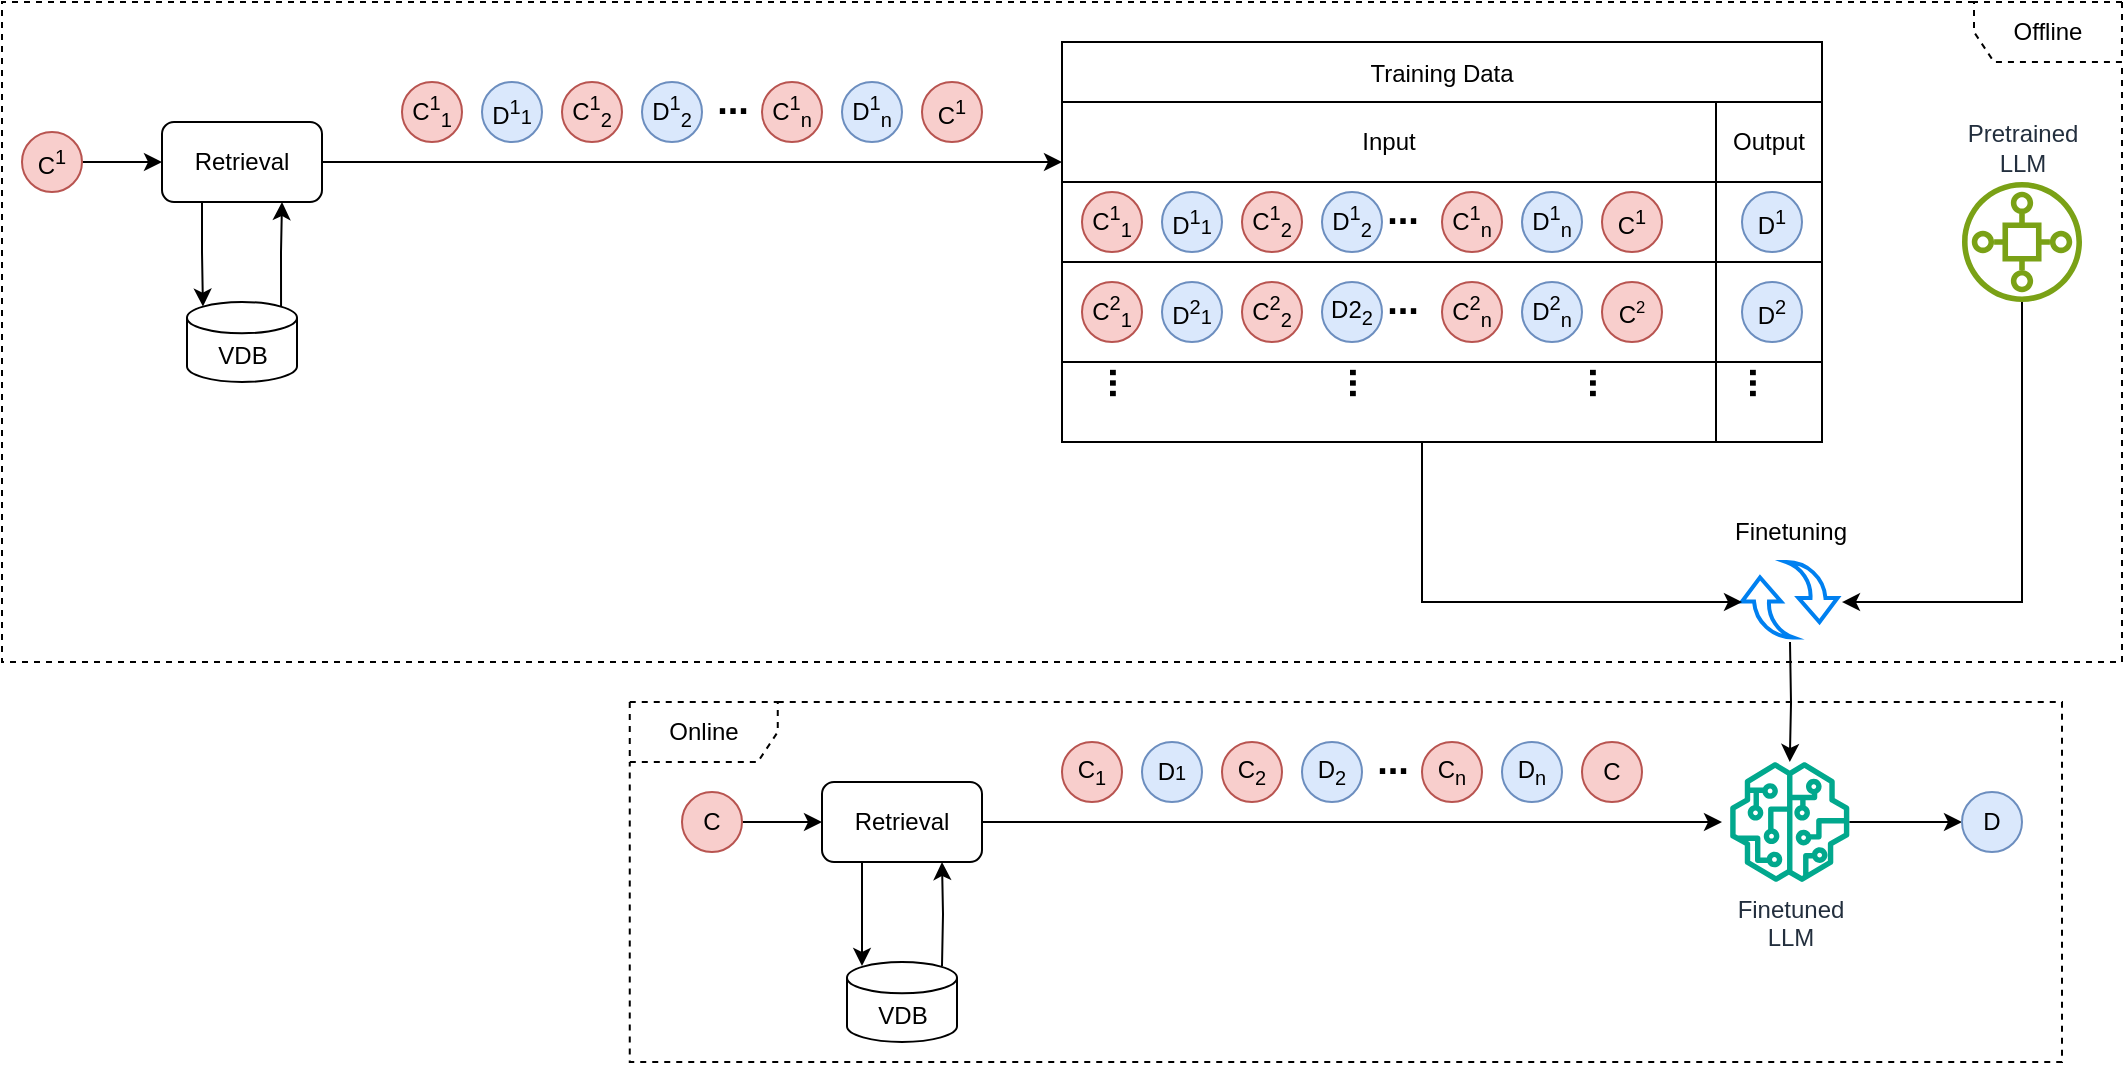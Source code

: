 <mxfile version="25.0.3">
  <diagram name="Page-1" id="-Hd6Si_IjfsiiolitIWK">
    <mxGraphModel dx="1951" dy="1074" grid="1" gridSize="10" guides="1" tooltips="1" connect="1" arrows="1" fold="1" page="1" pageScale="1" pageWidth="850" pageHeight="1100" math="0" shadow="0">
      <root>
        <mxCell id="0" />
        <mxCell id="1" parent="0" />
        <mxCell id="XonXQQ8sFQjfn5fXN3I9-1" style="edgeStyle=orthogonalEdgeStyle;rounded=0;orthogonalLoop=1;jettySize=auto;html=1;" edge="1" parent="1" source="XonXQQ8sFQjfn5fXN3I9-2">
          <mxGeometry relative="1" as="geometry">
            <mxPoint x="750" y="260" as="targetPoint" />
          </mxGeometry>
        </mxCell>
        <mxCell id="XonXQQ8sFQjfn5fXN3I9-2" value="Retrieval" style="rounded=1;whiteSpace=wrap;html=1;" vertex="1" parent="1">
          <mxGeometry x="300" y="240" width="80" height="40" as="geometry" />
        </mxCell>
        <mxCell id="XonXQQ8sFQjfn5fXN3I9-3" style="edgeStyle=orthogonalEdgeStyle;rounded=0;orthogonalLoop=1;jettySize=auto;html=1;exitX=0.855;exitY=0;exitDx=0;exitDy=2.272;exitPerimeter=0;entryX=0.75;entryY=1;entryDx=0;entryDy=0;" edge="1" parent="1" source="XonXQQ8sFQjfn5fXN3I9-4" target="XonXQQ8sFQjfn5fXN3I9-2">
          <mxGeometry relative="1" as="geometry" />
        </mxCell>
        <mxCell id="XonXQQ8sFQjfn5fXN3I9-4" value="VDB" style="shape=cylinder3;whiteSpace=wrap;html=1;boundedLbl=1;backgroundOutline=1;size=7.833;" vertex="1" parent="1">
          <mxGeometry x="312.5" y="330" width="55" height="40" as="geometry" />
        </mxCell>
        <mxCell id="XonXQQ8sFQjfn5fXN3I9-5" style="edgeStyle=orthogonalEdgeStyle;rounded=0;orthogonalLoop=1;jettySize=auto;html=1;entryX=0.145;entryY=0;entryDx=0;entryDy=2.272;entryPerimeter=0;exitX=0.25;exitY=1;exitDx=0;exitDy=0;" edge="1" parent="1" source="XonXQQ8sFQjfn5fXN3I9-2" target="XonXQQ8sFQjfn5fXN3I9-4">
          <mxGeometry relative="1" as="geometry" />
        </mxCell>
        <mxCell id="XonXQQ8sFQjfn5fXN3I9-6" value="" style="edgeStyle=orthogonalEdgeStyle;rounded=0;orthogonalLoop=1;jettySize=auto;html=1;" edge="1" parent="1" source="XonXQQ8sFQjfn5fXN3I9-7" target="XonXQQ8sFQjfn5fXN3I9-2">
          <mxGeometry relative="1" as="geometry" />
        </mxCell>
        <mxCell id="XonXQQ8sFQjfn5fXN3I9-7" value="C&lt;sup&gt;1&lt;/sup&gt;" style="ellipse;whiteSpace=wrap;html=1;aspect=fixed;fillColor=#f8cecc;strokeColor=#b85450;" vertex="1" parent="1">
          <mxGeometry x="230" y="245" width="30" height="30" as="geometry" />
        </mxCell>
        <mxCell id="XonXQQ8sFQjfn5fXN3I9-8" value="C&lt;sup&gt;1&lt;/sup&gt;&lt;sub&gt;1&lt;/sub&gt;" style="ellipse;whiteSpace=wrap;html=1;aspect=fixed;fillColor=#f8cecc;strokeColor=#b85450;" vertex="1" parent="1">
          <mxGeometry x="420" y="220" width="30" height="30" as="geometry" />
        </mxCell>
        <mxCell id="XonXQQ8sFQjfn5fXN3I9-9" value="D&lt;sup&gt;1&lt;/sup&gt;&lt;span style=&quot;font-size: 10px;&quot;&gt;1&lt;/span&gt;" style="ellipse;whiteSpace=wrap;html=1;aspect=fixed;fillColor=#dae8fc;strokeColor=#6c8ebf;" vertex="1" parent="1">
          <mxGeometry x="460" y="220" width="30" height="30" as="geometry" />
        </mxCell>
        <mxCell id="XonXQQ8sFQjfn5fXN3I9-10" value="C&lt;sup&gt;1&lt;/sup&gt;&lt;sub&gt;2&lt;/sub&gt;" style="ellipse;whiteSpace=wrap;html=1;aspect=fixed;fillColor=#f8cecc;strokeColor=#b85450;" vertex="1" parent="1">
          <mxGeometry x="500" y="220" width="30" height="30" as="geometry" />
        </mxCell>
        <mxCell id="XonXQQ8sFQjfn5fXN3I9-11" value="D&lt;sup&gt;1&lt;/sup&gt;&lt;sub&gt;2&lt;/sub&gt;" style="ellipse;whiteSpace=wrap;html=1;aspect=fixed;fillColor=#dae8fc;strokeColor=#6c8ebf;" vertex="1" parent="1">
          <mxGeometry x="540" y="220" width="30" height="30" as="geometry" />
        </mxCell>
        <mxCell id="XonXQQ8sFQjfn5fXN3I9-12" value="C&lt;sup&gt;1&lt;/sup&gt;&lt;sub&gt;n&lt;/sub&gt;" style="ellipse;whiteSpace=wrap;html=1;aspect=fixed;fillColor=#f8cecc;strokeColor=#b85450;" vertex="1" parent="1">
          <mxGeometry x="600" y="220" width="30" height="30" as="geometry" />
        </mxCell>
        <mxCell id="XonXQQ8sFQjfn5fXN3I9-13" value="D&lt;sup&gt;1&lt;/sup&gt;&lt;sub&gt;n&lt;/sub&gt;" style="ellipse;whiteSpace=wrap;html=1;aspect=fixed;fillColor=#dae8fc;strokeColor=#6c8ebf;" vertex="1" parent="1">
          <mxGeometry x="640" y="220" width="30" height="30" as="geometry" />
        </mxCell>
        <mxCell id="XonXQQ8sFQjfn5fXN3I9-14" value="&lt;b&gt;&lt;font style=&quot;font-size: 19px;&quot;&gt;...&lt;/font&gt;&lt;/b&gt;" style="text;html=1;align=center;verticalAlign=middle;resizable=0;points=[];autosize=1;strokeColor=none;fillColor=none;" vertex="1" parent="1">
          <mxGeometry x="565" y="210" width="40" height="40" as="geometry" />
        </mxCell>
        <mxCell id="XonXQQ8sFQjfn5fXN3I9-15" value="C&lt;sup&gt;1&lt;/sup&gt;" style="ellipse;whiteSpace=wrap;html=1;aspect=fixed;fillColor=#f8cecc;strokeColor=#b85450;" vertex="1" parent="1">
          <mxGeometry x="680" y="220" width="30" height="30" as="geometry" />
        </mxCell>
        <mxCell id="XonXQQ8sFQjfn5fXN3I9-16" value="Training Data" style="shape=table;startSize=30;container=1;collapsible=0;childLayout=tableLayout;" vertex="1" parent="1">
          <mxGeometry x="750" y="200" width="380" height="200" as="geometry" />
        </mxCell>
        <mxCell id="XonXQQ8sFQjfn5fXN3I9-17" value="" style="shape=tableRow;horizontal=0;startSize=0;swimlaneHead=0;swimlaneBody=0;strokeColor=inherit;top=0;left=0;bottom=0;right=0;collapsible=0;dropTarget=0;fillColor=none;points=[[0,0.5],[1,0.5]];portConstraint=eastwest;" vertex="1" parent="XonXQQ8sFQjfn5fXN3I9-16">
          <mxGeometry y="30" width="380" height="40" as="geometry" />
        </mxCell>
        <mxCell id="XonXQQ8sFQjfn5fXN3I9-18" value="Input" style="shape=partialRectangle;html=1;whiteSpace=wrap;connectable=0;strokeColor=inherit;overflow=hidden;fillColor=none;top=0;left=0;bottom=0;right=0;pointerEvents=1;" vertex="1" parent="XonXQQ8sFQjfn5fXN3I9-17">
          <mxGeometry width="327" height="40" as="geometry">
            <mxRectangle width="327" height="40" as="alternateBounds" />
          </mxGeometry>
        </mxCell>
        <mxCell id="XonXQQ8sFQjfn5fXN3I9-19" value="Output" style="shape=partialRectangle;html=1;whiteSpace=wrap;connectable=0;strokeColor=inherit;overflow=hidden;fillColor=none;top=0;left=0;bottom=0;right=0;pointerEvents=1;" vertex="1" parent="XonXQQ8sFQjfn5fXN3I9-17">
          <mxGeometry x="327" width="53" height="40" as="geometry">
            <mxRectangle width="53" height="40" as="alternateBounds" />
          </mxGeometry>
        </mxCell>
        <mxCell id="XonXQQ8sFQjfn5fXN3I9-20" value="" style="shape=tableRow;horizontal=0;startSize=0;swimlaneHead=0;swimlaneBody=0;strokeColor=inherit;top=0;left=0;bottom=0;right=0;collapsible=0;dropTarget=0;fillColor=none;points=[[0,0.5],[1,0.5]];portConstraint=eastwest;" vertex="1" parent="XonXQQ8sFQjfn5fXN3I9-16">
          <mxGeometry y="70" width="380" height="40" as="geometry" />
        </mxCell>
        <mxCell id="XonXQQ8sFQjfn5fXN3I9-21" value="" style="shape=partialRectangle;html=1;whiteSpace=wrap;connectable=0;strokeColor=inherit;overflow=hidden;fillColor=none;top=0;left=0;bottom=0;right=0;pointerEvents=1;" vertex="1" parent="XonXQQ8sFQjfn5fXN3I9-20">
          <mxGeometry width="327" height="40" as="geometry">
            <mxRectangle width="327" height="40" as="alternateBounds" />
          </mxGeometry>
        </mxCell>
        <mxCell id="XonXQQ8sFQjfn5fXN3I9-22" value="" style="shape=partialRectangle;html=1;whiteSpace=wrap;connectable=0;strokeColor=inherit;overflow=hidden;fillColor=none;top=0;left=0;bottom=0;right=0;pointerEvents=1;" vertex="1" parent="XonXQQ8sFQjfn5fXN3I9-20">
          <mxGeometry x="327" width="53" height="40" as="geometry">
            <mxRectangle width="53" height="40" as="alternateBounds" />
          </mxGeometry>
        </mxCell>
        <mxCell id="XonXQQ8sFQjfn5fXN3I9-23" value="" style="shape=tableRow;horizontal=0;startSize=0;swimlaneHead=0;swimlaneBody=0;strokeColor=inherit;top=0;left=0;bottom=0;right=0;collapsible=0;dropTarget=0;fillColor=none;points=[[0,0.5],[1,0.5]];portConstraint=eastwest;" vertex="1" parent="XonXQQ8sFQjfn5fXN3I9-16">
          <mxGeometry y="110" width="380" height="50" as="geometry" />
        </mxCell>
        <mxCell id="XonXQQ8sFQjfn5fXN3I9-24" value="" style="shape=partialRectangle;html=1;whiteSpace=wrap;connectable=0;strokeColor=inherit;overflow=hidden;fillColor=none;top=0;left=0;bottom=0;right=0;pointerEvents=1;" vertex="1" parent="XonXQQ8sFQjfn5fXN3I9-23">
          <mxGeometry width="327" height="50" as="geometry">
            <mxRectangle width="327" height="50" as="alternateBounds" />
          </mxGeometry>
        </mxCell>
        <mxCell id="XonXQQ8sFQjfn5fXN3I9-25" value="" style="shape=partialRectangle;html=1;whiteSpace=wrap;connectable=0;strokeColor=inherit;overflow=hidden;fillColor=none;top=0;left=0;bottom=0;right=0;pointerEvents=1;" vertex="1" parent="XonXQQ8sFQjfn5fXN3I9-23">
          <mxGeometry x="327" width="53" height="50" as="geometry">
            <mxRectangle width="53" height="50" as="alternateBounds" />
          </mxGeometry>
        </mxCell>
        <mxCell id="XonXQQ8sFQjfn5fXN3I9-26" value="" style="shape=tableRow;horizontal=0;startSize=0;swimlaneHead=0;swimlaneBody=0;strokeColor=inherit;top=0;left=0;bottom=0;right=0;collapsible=0;dropTarget=0;fillColor=none;points=[[0,0.5],[1,0.5]];portConstraint=eastwest;" vertex="1" parent="XonXQQ8sFQjfn5fXN3I9-16">
          <mxGeometry y="160" width="380" height="40" as="geometry" />
        </mxCell>
        <mxCell id="XonXQQ8sFQjfn5fXN3I9-27" value="" style="shape=partialRectangle;html=1;whiteSpace=wrap;connectable=0;strokeColor=inherit;overflow=hidden;fillColor=none;top=0;left=0;bottom=0;right=0;pointerEvents=1;" vertex="1" parent="XonXQQ8sFQjfn5fXN3I9-26">
          <mxGeometry width="327" height="40" as="geometry">
            <mxRectangle width="327" height="40" as="alternateBounds" />
          </mxGeometry>
        </mxCell>
        <mxCell id="XonXQQ8sFQjfn5fXN3I9-28" value="" style="shape=partialRectangle;html=1;whiteSpace=wrap;connectable=0;strokeColor=inherit;overflow=hidden;fillColor=none;top=0;left=0;bottom=0;right=0;pointerEvents=1;" vertex="1" parent="XonXQQ8sFQjfn5fXN3I9-26">
          <mxGeometry x="327" width="53" height="40" as="geometry">
            <mxRectangle width="53" height="40" as="alternateBounds" />
          </mxGeometry>
        </mxCell>
        <mxCell id="XonXQQ8sFQjfn5fXN3I9-29" value="&lt;b&gt;&lt;font style=&quot;font-size: 19px;&quot;&gt;...&lt;/font&gt;&lt;/b&gt;" style="text;html=1;align=center;verticalAlign=middle;resizable=0;points=[];autosize=1;strokeColor=none;fillColor=none;rotation=90;" vertex="1" parent="1">
          <mxGeometry x="760" y="350" width="40" height="40" as="geometry" />
        </mxCell>
        <mxCell id="XonXQQ8sFQjfn5fXN3I9-30" value="&lt;b&gt;&lt;font style=&quot;font-size: 19px;&quot;&gt;...&lt;/font&gt;&lt;/b&gt;" style="text;html=1;align=center;verticalAlign=middle;resizable=0;points=[];autosize=1;strokeColor=none;fillColor=none;rotation=90;" vertex="1" parent="1">
          <mxGeometry x="880" y="350" width="40" height="40" as="geometry" />
        </mxCell>
        <mxCell id="XonXQQ8sFQjfn5fXN3I9-31" value="&lt;b&gt;&lt;font style=&quot;font-size: 19px;&quot;&gt;...&lt;/font&gt;&lt;/b&gt;" style="text;html=1;align=center;verticalAlign=middle;resizable=0;points=[];autosize=1;strokeColor=none;fillColor=none;rotation=90;" vertex="1" parent="1">
          <mxGeometry x="1080" y="350" width="40" height="40" as="geometry" />
        </mxCell>
        <mxCell id="XonXQQ8sFQjfn5fXN3I9-32" value="&lt;b&gt;&lt;font style=&quot;font-size: 19px;&quot;&gt;...&lt;/font&gt;&lt;/b&gt;" style="text;html=1;align=center;verticalAlign=middle;resizable=0;points=[];autosize=1;strokeColor=none;fillColor=none;rotation=90;" vertex="1" parent="1">
          <mxGeometry x="1000" y="350" width="40" height="40" as="geometry" />
        </mxCell>
        <mxCell id="XonXQQ8sFQjfn5fXN3I9-33" value="D&lt;sup&gt;2&lt;/sup&gt;" style="ellipse;whiteSpace=wrap;html=1;aspect=fixed;fillColor=#dae8fc;strokeColor=#6c8ebf;" vertex="1" parent="1">
          <mxGeometry x="1090" y="320" width="30" height="30" as="geometry" />
        </mxCell>
        <mxCell id="XonXQQ8sFQjfn5fXN3I9-34" value="D&lt;sup&gt;1&lt;/sup&gt;" style="ellipse;whiteSpace=wrap;html=1;aspect=fixed;fillColor=#dae8fc;strokeColor=#6c8ebf;" vertex="1" parent="1">
          <mxGeometry x="1090" y="275" width="30" height="30" as="geometry" />
        </mxCell>
        <mxCell id="XonXQQ8sFQjfn5fXN3I9-35" value="Pretrained&lt;div&gt;LLM&lt;/div&gt;" style="sketch=0;outlineConnect=0;fontColor=#232F3E;gradientColor=none;fillColor=#7AA116;strokeColor=none;dashed=0;verticalLabelPosition=top;verticalAlign=bottom;align=center;html=1;fontSize=12;fontStyle=0;aspect=fixed;pointerEvents=1;shape=mxgraph.aws4.iot_sitewise_asset_model;labelPosition=center;" vertex="1" parent="1">
          <mxGeometry x="1200" y="270" width="60" height="60" as="geometry" />
        </mxCell>
        <mxCell id="XonXQQ8sFQjfn5fXN3I9-36" value="" style="group" vertex="1" connectable="0" parent="1">
          <mxGeometry x="1090" y="460" width="47.75" height="37.75" as="geometry" />
        </mxCell>
        <mxCell id="XonXQQ8sFQjfn5fXN3I9-37" value="" style="html=1;verticalLabelPosition=bottom;align=center;labelBackgroundColor=#ffffff;verticalAlign=top;strokeWidth=2;strokeColor=#0080F0;shadow=0;dashed=0;shape=mxgraph.ios7.icons.back;direction=north;flipV=0;flipH=1;" vertex="1" parent="XonXQQ8sFQjfn5fXN3I9-36">
          <mxGeometry x="22.25" width="25.5" height="30" as="geometry" />
        </mxCell>
        <mxCell id="XonXQQ8sFQjfn5fXN3I9-38" value="" style="html=1;verticalLabelPosition=bottom;align=center;labelBackgroundColor=#ffffff;verticalAlign=top;strokeWidth=2;strokeColor=#0080F0;shadow=0;dashed=0;shape=mxgraph.ios7.icons.back;direction=north;flipV=1;flipH=0;" vertex="1" parent="XonXQQ8sFQjfn5fXN3I9-36">
          <mxGeometry y="7.75" width="25.5" height="30" as="geometry" />
        </mxCell>
        <mxCell id="XonXQQ8sFQjfn5fXN3I9-39" style="edgeStyle=orthogonalEdgeStyle;rounded=0;orthogonalLoop=1;jettySize=auto;html=1;" edge="1" parent="1">
          <mxGeometry relative="1" as="geometry">
            <mxPoint x="1090" y="480" as="targetPoint" />
            <mxPoint x="930" y="400" as="sourcePoint" />
            <Array as="points">
              <mxPoint x="930" y="480" />
            </Array>
          </mxGeometry>
        </mxCell>
        <mxCell id="XonXQQ8sFQjfn5fXN3I9-40" style="edgeStyle=orthogonalEdgeStyle;rounded=0;orthogonalLoop=1;jettySize=auto;html=1;entryX=0.333;entryY=-0.088;entryDx=0;entryDy=0;entryPerimeter=0;" edge="1" parent="1" source="XonXQQ8sFQjfn5fXN3I9-35" target="XonXQQ8sFQjfn5fXN3I9-37">
          <mxGeometry relative="1" as="geometry">
            <Array as="points">
              <mxPoint x="1230" y="480" />
            </Array>
          </mxGeometry>
        </mxCell>
        <mxCell id="XonXQQ8sFQjfn5fXN3I9-41" value="Finetuning" style="text;html=1;align=center;verticalAlign=middle;resizable=0;points=[];autosize=1;strokeColor=none;fillColor=none;" vertex="1" parent="1">
          <mxGeometry x="1073.88" y="430" width="80" height="30" as="geometry" />
        </mxCell>
        <mxCell id="XonXQQ8sFQjfn5fXN3I9-42" value="" style="edgeStyle=orthogonalEdgeStyle;rounded=0;orthogonalLoop=1;jettySize=auto;html=1;" edge="1" parent="1" source="XonXQQ8sFQjfn5fXN3I9-43" target="XonXQQ8sFQjfn5fXN3I9-59">
          <mxGeometry relative="1" as="geometry" />
        </mxCell>
        <mxCell id="XonXQQ8sFQjfn5fXN3I9-43" value="Finetuned&lt;div&gt;LLM&lt;/div&gt;" style="sketch=0;outlineConnect=0;fontColor=#232F3E;gradientColor=none;fillColor=#01A88D;strokeColor=none;dashed=0;verticalLabelPosition=bottom;verticalAlign=top;align=center;html=1;fontSize=12;fontStyle=0;aspect=fixed;pointerEvents=1;shape=mxgraph.aws4.sagemaker_model;" vertex="1" parent="1">
          <mxGeometry x="1083.88" y="560" width="60" height="60" as="geometry" />
        </mxCell>
        <mxCell id="XonXQQ8sFQjfn5fXN3I9-44" style="edgeStyle=orthogonalEdgeStyle;rounded=0;orthogonalLoop=1;jettySize=auto;html=1;" edge="1" parent="1" source="XonXQQ8sFQjfn5fXN3I9-45">
          <mxGeometry relative="1" as="geometry">
            <mxPoint x="1080" y="590" as="targetPoint" />
          </mxGeometry>
        </mxCell>
        <mxCell id="XonXQQ8sFQjfn5fXN3I9-45" value="Retrieval" style="rounded=1;whiteSpace=wrap;html=1;" vertex="1" parent="1">
          <mxGeometry x="630" y="570" width="80" height="40" as="geometry" />
        </mxCell>
        <mxCell id="XonXQQ8sFQjfn5fXN3I9-46" style="edgeStyle=orthogonalEdgeStyle;rounded=0;orthogonalLoop=1;jettySize=auto;html=1;exitX=0.855;exitY=0;exitDx=0;exitDy=2.272;exitPerimeter=0;entryX=0.75;entryY=1;entryDx=0;entryDy=0;" edge="1" parent="1" target="XonXQQ8sFQjfn5fXN3I9-45">
          <mxGeometry relative="1" as="geometry">
            <mxPoint x="690" y="662" as="sourcePoint" />
          </mxGeometry>
        </mxCell>
        <mxCell id="XonXQQ8sFQjfn5fXN3I9-47" style="edgeStyle=orthogonalEdgeStyle;rounded=0;orthogonalLoop=1;jettySize=auto;html=1;entryX=0.145;entryY=0;entryDx=0;entryDy=2.272;entryPerimeter=0;exitX=0.25;exitY=1;exitDx=0;exitDy=0;" edge="1" parent="1" source="XonXQQ8sFQjfn5fXN3I9-45">
          <mxGeometry relative="1" as="geometry">
            <mxPoint x="650" y="662" as="targetPoint" />
          </mxGeometry>
        </mxCell>
        <mxCell id="XonXQQ8sFQjfn5fXN3I9-48" value="" style="edgeStyle=orthogonalEdgeStyle;rounded=0;orthogonalLoop=1;jettySize=auto;html=1;" edge="1" parent="1" source="XonXQQ8sFQjfn5fXN3I9-49" target="XonXQQ8sFQjfn5fXN3I9-45">
          <mxGeometry relative="1" as="geometry" />
        </mxCell>
        <mxCell id="XonXQQ8sFQjfn5fXN3I9-49" value="C" style="ellipse;whiteSpace=wrap;html=1;aspect=fixed;fillColor=#f8cecc;strokeColor=#b85450;" vertex="1" parent="1">
          <mxGeometry x="560" y="575" width="30" height="30" as="geometry" />
        </mxCell>
        <mxCell id="XonXQQ8sFQjfn5fXN3I9-50" value="C&lt;sub&gt;1&lt;/sub&gt;" style="ellipse;whiteSpace=wrap;html=1;aspect=fixed;fillColor=#f8cecc;strokeColor=#b85450;" vertex="1" parent="1">
          <mxGeometry x="750" y="550" width="30" height="30" as="geometry" />
        </mxCell>
        <mxCell id="XonXQQ8sFQjfn5fXN3I9-51" value="D&lt;span style=&quot;font-size: 10px;&quot;&gt;1&lt;/span&gt;" style="ellipse;whiteSpace=wrap;html=1;aspect=fixed;fillColor=#dae8fc;strokeColor=#6c8ebf;" vertex="1" parent="1">
          <mxGeometry x="790" y="550" width="30" height="30" as="geometry" />
        </mxCell>
        <mxCell id="XonXQQ8sFQjfn5fXN3I9-52" value="C&lt;sub&gt;2&lt;/sub&gt;" style="ellipse;whiteSpace=wrap;html=1;aspect=fixed;fillColor=#f8cecc;strokeColor=#b85450;" vertex="1" parent="1">
          <mxGeometry x="830" y="550" width="30" height="30" as="geometry" />
        </mxCell>
        <mxCell id="XonXQQ8sFQjfn5fXN3I9-53" value="D&lt;sub&gt;2&lt;/sub&gt;" style="ellipse;whiteSpace=wrap;html=1;aspect=fixed;fillColor=#dae8fc;strokeColor=#6c8ebf;" vertex="1" parent="1">
          <mxGeometry x="870" y="550" width="30" height="30" as="geometry" />
        </mxCell>
        <mxCell id="XonXQQ8sFQjfn5fXN3I9-54" value="C&lt;sub&gt;n&lt;/sub&gt;" style="ellipse;whiteSpace=wrap;html=1;aspect=fixed;fillColor=#f8cecc;strokeColor=#b85450;" vertex="1" parent="1">
          <mxGeometry x="930" y="550" width="30" height="30" as="geometry" />
        </mxCell>
        <mxCell id="XonXQQ8sFQjfn5fXN3I9-55" value="D&lt;sub&gt;n&lt;/sub&gt;" style="ellipse;whiteSpace=wrap;html=1;aspect=fixed;fillColor=#dae8fc;strokeColor=#6c8ebf;" vertex="1" parent="1">
          <mxGeometry x="970" y="550" width="30" height="30" as="geometry" />
        </mxCell>
        <mxCell id="XonXQQ8sFQjfn5fXN3I9-56" value="&lt;b&gt;&lt;font style=&quot;font-size: 19px;&quot;&gt;...&lt;/font&gt;&lt;/b&gt;" style="text;html=1;align=center;verticalAlign=middle;resizable=0;points=[];autosize=1;strokeColor=none;fillColor=none;" vertex="1" parent="1">
          <mxGeometry x="895" y="540" width="40" height="40" as="geometry" />
        </mxCell>
        <mxCell id="XonXQQ8sFQjfn5fXN3I9-57" value="C" style="ellipse;whiteSpace=wrap;html=1;aspect=fixed;fillColor=#f8cecc;strokeColor=#b85450;" vertex="1" parent="1">
          <mxGeometry x="1010" y="550" width="30" height="30" as="geometry" />
        </mxCell>
        <mxCell id="XonXQQ8sFQjfn5fXN3I9-58" style="edgeStyle=orthogonalEdgeStyle;rounded=0;orthogonalLoop=1;jettySize=auto;html=1;" edge="1" parent="1" target="XonXQQ8sFQjfn5fXN3I9-43">
          <mxGeometry relative="1" as="geometry">
            <mxPoint x="1114" y="500" as="sourcePoint" />
          </mxGeometry>
        </mxCell>
        <mxCell id="XonXQQ8sFQjfn5fXN3I9-59" value="D" style="ellipse;whiteSpace=wrap;html=1;aspect=fixed;fillColor=#dae8fc;strokeColor=#6c8ebf;" vertex="1" parent="1">
          <mxGeometry x="1200" y="575" width="30" height="30" as="geometry" />
        </mxCell>
        <mxCell id="XonXQQ8sFQjfn5fXN3I9-60" value="VDB" style="shape=cylinder3;whiteSpace=wrap;html=1;boundedLbl=1;backgroundOutline=1;size=7.833;" vertex="1" parent="1">
          <mxGeometry x="642.5" y="660" width="55" height="40" as="geometry" />
        </mxCell>
        <mxCell id="XonXQQ8sFQjfn5fXN3I9-61" value="C&lt;sup&gt;1&lt;/sup&gt;&lt;sub&gt;1&lt;/sub&gt;" style="ellipse;whiteSpace=wrap;html=1;aspect=fixed;fillColor=#f8cecc;strokeColor=#b85450;" vertex="1" parent="1">
          <mxGeometry x="760" y="275" width="30" height="30" as="geometry" />
        </mxCell>
        <mxCell id="XonXQQ8sFQjfn5fXN3I9-62" value="D&lt;sup&gt;1&lt;/sup&gt;&lt;span style=&quot;font-size: 10px;&quot;&gt;1&lt;/span&gt;" style="ellipse;whiteSpace=wrap;html=1;aspect=fixed;fillColor=#dae8fc;strokeColor=#6c8ebf;" vertex="1" parent="1">
          <mxGeometry x="800" y="275" width="30" height="30" as="geometry" />
        </mxCell>
        <mxCell id="XonXQQ8sFQjfn5fXN3I9-63" value="C&lt;sup&gt;1&lt;/sup&gt;&lt;sub&gt;2&lt;/sub&gt;" style="ellipse;whiteSpace=wrap;html=1;aspect=fixed;fillColor=#f8cecc;strokeColor=#b85450;" vertex="1" parent="1">
          <mxGeometry x="840" y="275" width="30" height="30" as="geometry" />
        </mxCell>
        <mxCell id="XonXQQ8sFQjfn5fXN3I9-64" value="D&lt;sup&gt;1&lt;/sup&gt;&lt;sub&gt;2&lt;/sub&gt;" style="ellipse;whiteSpace=wrap;html=1;aspect=fixed;fillColor=#dae8fc;strokeColor=#6c8ebf;" vertex="1" parent="1">
          <mxGeometry x="880" y="275" width="30" height="30" as="geometry" />
        </mxCell>
        <mxCell id="XonXQQ8sFQjfn5fXN3I9-65" value="C&lt;sup&gt;1&lt;/sup&gt;&lt;sub&gt;n&lt;/sub&gt;" style="ellipse;whiteSpace=wrap;html=1;aspect=fixed;fillColor=#f8cecc;strokeColor=#b85450;" vertex="1" parent="1">
          <mxGeometry x="940" y="275" width="30" height="30" as="geometry" />
        </mxCell>
        <mxCell id="XonXQQ8sFQjfn5fXN3I9-66" value="D&lt;sup&gt;1&lt;/sup&gt;&lt;sub&gt;n&lt;/sub&gt;" style="ellipse;whiteSpace=wrap;html=1;aspect=fixed;fillColor=#dae8fc;strokeColor=#6c8ebf;" vertex="1" parent="1">
          <mxGeometry x="980" y="275" width="30" height="30" as="geometry" />
        </mxCell>
        <mxCell id="XonXQQ8sFQjfn5fXN3I9-67" value="C&lt;sup&gt;1&lt;/sup&gt;" style="ellipse;whiteSpace=wrap;html=1;aspect=fixed;fillColor=#f8cecc;strokeColor=#b85450;" vertex="1" parent="1">
          <mxGeometry x="1020" y="275" width="30" height="30" as="geometry" />
        </mxCell>
        <mxCell id="XonXQQ8sFQjfn5fXN3I9-68" value="C&lt;sup&gt;2&lt;/sup&gt;&lt;sub&gt;1&lt;/sub&gt;" style="ellipse;whiteSpace=wrap;html=1;aspect=fixed;fillColor=#f8cecc;strokeColor=#b85450;" vertex="1" parent="1">
          <mxGeometry x="760" y="320" width="30" height="30" as="geometry" />
        </mxCell>
        <mxCell id="XonXQQ8sFQjfn5fXN3I9-69" value="D&lt;sup&gt;2&lt;/sup&gt;&lt;span style=&quot;font-size: 10px;&quot;&gt;1&lt;/span&gt;" style="ellipse;whiteSpace=wrap;html=1;aspect=fixed;fillColor=#dae8fc;strokeColor=#6c8ebf;" vertex="1" parent="1">
          <mxGeometry x="800" y="320" width="30" height="30" as="geometry" />
        </mxCell>
        <mxCell id="XonXQQ8sFQjfn5fXN3I9-70" value="C&lt;sup&gt;2&lt;/sup&gt;&lt;sub&gt;2&lt;/sub&gt;" style="ellipse;whiteSpace=wrap;html=1;aspect=fixed;fillColor=#f8cecc;strokeColor=#b85450;" vertex="1" parent="1">
          <mxGeometry x="840" y="320" width="30" height="30" as="geometry" />
        </mxCell>
        <mxCell id="XonXQQ8sFQjfn5fXN3I9-71" value="D2&lt;sub&gt;2&lt;/sub&gt;" style="ellipse;whiteSpace=wrap;html=1;aspect=fixed;fillColor=#dae8fc;strokeColor=#6c8ebf;" vertex="1" parent="1">
          <mxGeometry x="880" y="320" width="30" height="30" as="geometry" />
        </mxCell>
        <mxCell id="XonXQQ8sFQjfn5fXN3I9-72" value="C&lt;sup&gt;2&lt;/sup&gt;&lt;sub&gt;n&lt;/sub&gt;" style="ellipse;whiteSpace=wrap;html=1;aspect=fixed;fillColor=#f8cecc;strokeColor=#b85450;" vertex="1" parent="1">
          <mxGeometry x="940" y="320" width="30" height="30" as="geometry" />
        </mxCell>
        <mxCell id="XonXQQ8sFQjfn5fXN3I9-73" value="D&lt;sup&gt;2&lt;/sup&gt;&lt;sub&gt;n&lt;/sub&gt;" style="ellipse;whiteSpace=wrap;html=1;aspect=fixed;fillColor=#dae8fc;strokeColor=#6c8ebf;" vertex="1" parent="1">
          <mxGeometry x="980" y="320" width="30" height="30" as="geometry" />
        </mxCell>
        <mxCell id="XonXQQ8sFQjfn5fXN3I9-74" value="C&lt;span style=&quot;font-size: 10px;&quot;&gt;&lt;sup&gt;2&lt;/sup&gt;&lt;/span&gt;" style="ellipse;whiteSpace=wrap;html=1;aspect=fixed;fillColor=#f8cecc;strokeColor=#b85450;" vertex="1" parent="1">
          <mxGeometry x="1020" y="320" width="30" height="30" as="geometry" />
        </mxCell>
        <mxCell id="XonXQQ8sFQjfn5fXN3I9-75" value="&lt;b&gt;&lt;font style=&quot;font-size: 19px;&quot;&gt;...&lt;/font&gt;&lt;/b&gt;" style="text;html=1;align=center;verticalAlign=middle;resizable=0;points=[];autosize=1;strokeColor=none;fillColor=none;" vertex="1" parent="1">
          <mxGeometry x="900" y="310" width="40" height="40" as="geometry" />
        </mxCell>
        <mxCell id="XonXQQ8sFQjfn5fXN3I9-76" value="&lt;b&gt;&lt;font style=&quot;font-size: 19px;&quot;&gt;...&lt;/font&gt;&lt;/b&gt;" style="text;html=1;align=center;verticalAlign=middle;resizable=0;points=[];autosize=1;strokeColor=none;fillColor=none;" vertex="1" parent="1">
          <mxGeometry x="900" y="265" width="40" height="40" as="geometry" />
        </mxCell>
        <mxCell id="XonXQQ8sFQjfn5fXN3I9-77" value="&lt;div&gt;Offline&lt;/div&gt;" style="shape=umlFrame;whiteSpace=wrap;html=1;pointerEvents=0;recursiveResize=0;container=0;collapsible=0;width=74;dashed=1;fillColor=none;height=30;flipH=1;" vertex="1" parent="1">
          <mxGeometry x="220" y="180" width="1060" height="330" as="geometry" />
        </mxCell>
        <mxCell id="XonXQQ8sFQjfn5fXN3I9-78" value="&lt;div&gt;Online&lt;/div&gt;" style="shape=umlFrame;whiteSpace=wrap;html=1;pointerEvents=0;recursiveResize=0;container=0;collapsible=0;width=74;dashed=1;fillColor=none;height=30;" vertex="1" parent="1">
          <mxGeometry x="533.88" y="530" width="716.12" height="180" as="geometry" />
        </mxCell>
      </root>
    </mxGraphModel>
  </diagram>
</mxfile>
